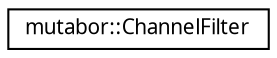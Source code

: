 digraph "Grafische Darstellung der Klassenhierarchie"
{
  edge [fontname="Sans",fontsize="10",labelfontname="Sans",labelfontsize="10"];
  node [fontname="Sans",fontsize="10",shape=record];
  rankdir="LR";
  Node0 [label="mutabor::ChannelFilter",height=0.2,width=0.4,color="black", fillcolor="white", style="filled",URL="$d5/d1c/classmutabor_1_1ChannelFilter.html"];
}
